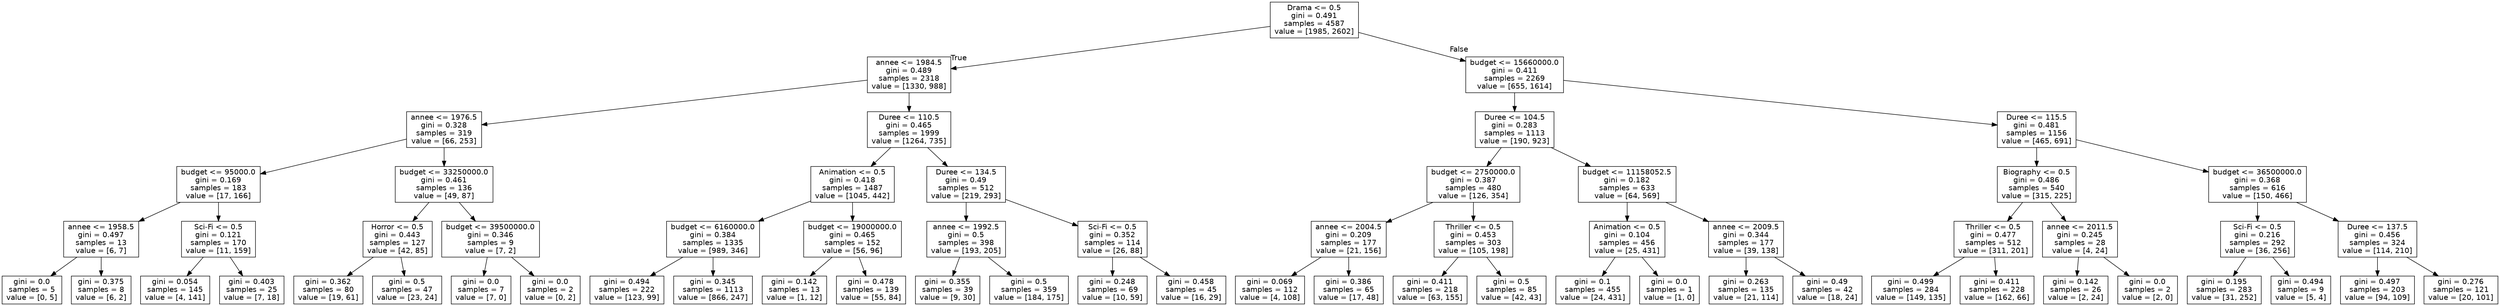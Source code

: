 digraph Tree {
node [shape=box, fontname="helvetica"] ;
edge [fontname="helvetica"] ;
0 [label="Drama <= 0.5\ngini = 0.491\nsamples = 4587\nvalue = [1985, 2602]"] ;
1 [label="annee <= 1984.5\ngini = 0.489\nsamples = 2318\nvalue = [1330, 988]"] ;
0 -> 1 [labeldistance=2.5, labelangle=45, headlabel="True"] ;
2 [label="annee <= 1976.5\ngini = 0.328\nsamples = 319\nvalue = [66, 253]"] ;
1 -> 2 ;
3 [label="budget <= 95000.0\ngini = 0.169\nsamples = 183\nvalue = [17, 166]"] ;
2 -> 3 ;
4 [label="annee <= 1958.5\ngini = 0.497\nsamples = 13\nvalue = [6, 7]"] ;
3 -> 4 ;
5 [label="gini = 0.0\nsamples = 5\nvalue = [0, 5]"] ;
4 -> 5 ;
6 [label="gini = 0.375\nsamples = 8\nvalue = [6, 2]"] ;
4 -> 6 ;
7 [label="Sci-Fi <= 0.5\ngini = 0.121\nsamples = 170\nvalue = [11, 159]"] ;
3 -> 7 ;
8 [label="gini = 0.054\nsamples = 145\nvalue = [4, 141]"] ;
7 -> 8 ;
9 [label="gini = 0.403\nsamples = 25\nvalue = [7, 18]"] ;
7 -> 9 ;
10 [label="budget <= 33250000.0\ngini = 0.461\nsamples = 136\nvalue = [49, 87]"] ;
2 -> 10 ;
11 [label="Horror <= 0.5\ngini = 0.443\nsamples = 127\nvalue = [42, 85]"] ;
10 -> 11 ;
12 [label="gini = 0.362\nsamples = 80\nvalue = [19, 61]"] ;
11 -> 12 ;
13 [label="gini = 0.5\nsamples = 47\nvalue = [23, 24]"] ;
11 -> 13 ;
14 [label="budget <= 39500000.0\ngini = 0.346\nsamples = 9\nvalue = [7, 2]"] ;
10 -> 14 ;
15 [label="gini = 0.0\nsamples = 7\nvalue = [7, 0]"] ;
14 -> 15 ;
16 [label="gini = 0.0\nsamples = 2\nvalue = [0, 2]"] ;
14 -> 16 ;
17 [label="Duree <= 110.5\ngini = 0.465\nsamples = 1999\nvalue = [1264, 735]"] ;
1 -> 17 ;
18 [label="Animation <= 0.5\ngini = 0.418\nsamples = 1487\nvalue = [1045, 442]"] ;
17 -> 18 ;
19 [label="budget <= 6160000.0\ngini = 0.384\nsamples = 1335\nvalue = [989, 346]"] ;
18 -> 19 ;
20 [label="gini = 0.494\nsamples = 222\nvalue = [123, 99]"] ;
19 -> 20 ;
21 [label="gini = 0.345\nsamples = 1113\nvalue = [866, 247]"] ;
19 -> 21 ;
22 [label="budget <= 19000000.0\ngini = 0.465\nsamples = 152\nvalue = [56, 96]"] ;
18 -> 22 ;
23 [label="gini = 0.142\nsamples = 13\nvalue = [1, 12]"] ;
22 -> 23 ;
24 [label="gini = 0.478\nsamples = 139\nvalue = [55, 84]"] ;
22 -> 24 ;
25 [label="Duree <= 134.5\ngini = 0.49\nsamples = 512\nvalue = [219, 293]"] ;
17 -> 25 ;
26 [label="annee <= 1992.5\ngini = 0.5\nsamples = 398\nvalue = [193, 205]"] ;
25 -> 26 ;
27 [label="gini = 0.355\nsamples = 39\nvalue = [9, 30]"] ;
26 -> 27 ;
28 [label="gini = 0.5\nsamples = 359\nvalue = [184, 175]"] ;
26 -> 28 ;
29 [label="Sci-Fi <= 0.5\ngini = 0.352\nsamples = 114\nvalue = [26, 88]"] ;
25 -> 29 ;
30 [label="gini = 0.248\nsamples = 69\nvalue = [10, 59]"] ;
29 -> 30 ;
31 [label="gini = 0.458\nsamples = 45\nvalue = [16, 29]"] ;
29 -> 31 ;
32 [label="budget <= 15660000.0\ngini = 0.411\nsamples = 2269\nvalue = [655, 1614]"] ;
0 -> 32 [labeldistance=2.5, labelangle=-45, headlabel="False"] ;
33 [label="Duree <= 104.5\ngini = 0.283\nsamples = 1113\nvalue = [190, 923]"] ;
32 -> 33 ;
34 [label="budget <= 2750000.0\ngini = 0.387\nsamples = 480\nvalue = [126, 354]"] ;
33 -> 34 ;
35 [label="annee <= 2004.5\ngini = 0.209\nsamples = 177\nvalue = [21, 156]"] ;
34 -> 35 ;
36 [label="gini = 0.069\nsamples = 112\nvalue = [4, 108]"] ;
35 -> 36 ;
37 [label="gini = 0.386\nsamples = 65\nvalue = [17, 48]"] ;
35 -> 37 ;
38 [label="Thriller <= 0.5\ngini = 0.453\nsamples = 303\nvalue = [105, 198]"] ;
34 -> 38 ;
39 [label="gini = 0.411\nsamples = 218\nvalue = [63, 155]"] ;
38 -> 39 ;
40 [label="gini = 0.5\nsamples = 85\nvalue = [42, 43]"] ;
38 -> 40 ;
41 [label="budget <= 11158052.5\ngini = 0.182\nsamples = 633\nvalue = [64, 569]"] ;
33 -> 41 ;
42 [label="Animation <= 0.5\ngini = 0.104\nsamples = 456\nvalue = [25, 431]"] ;
41 -> 42 ;
43 [label="gini = 0.1\nsamples = 455\nvalue = [24, 431]"] ;
42 -> 43 ;
44 [label="gini = 0.0\nsamples = 1\nvalue = [1, 0]"] ;
42 -> 44 ;
45 [label="annee <= 2009.5\ngini = 0.344\nsamples = 177\nvalue = [39, 138]"] ;
41 -> 45 ;
46 [label="gini = 0.263\nsamples = 135\nvalue = [21, 114]"] ;
45 -> 46 ;
47 [label="gini = 0.49\nsamples = 42\nvalue = [18, 24]"] ;
45 -> 47 ;
48 [label="Duree <= 115.5\ngini = 0.481\nsamples = 1156\nvalue = [465, 691]"] ;
32 -> 48 ;
49 [label="Biography <= 0.5\ngini = 0.486\nsamples = 540\nvalue = [315, 225]"] ;
48 -> 49 ;
50 [label="Thriller <= 0.5\ngini = 0.477\nsamples = 512\nvalue = [311, 201]"] ;
49 -> 50 ;
51 [label="gini = 0.499\nsamples = 284\nvalue = [149, 135]"] ;
50 -> 51 ;
52 [label="gini = 0.411\nsamples = 228\nvalue = [162, 66]"] ;
50 -> 52 ;
53 [label="annee <= 2011.5\ngini = 0.245\nsamples = 28\nvalue = [4, 24]"] ;
49 -> 53 ;
54 [label="gini = 0.142\nsamples = 26\nvalue = [2, 24]"] ;
53 -> 54 ;
55 [label="gini = 0.0\nsamples = 2\nvalue = [2, 0]"] ;
53 -> 55 ;
56 [label="budget <= 36500000.0\ngini = 0.368\nsamples = 616\nvalue = [150, 466]"] ;
48 -> 56 ;
57 [label="Sci-Fi <= 0.5\ngini = 0.216\nsamples = 292\nvalue = [36, 256]"] ;
56 -> 57 ;
58 [label="gini = 0.195\nsamples = 283\nvalue = [31, 252]"] ;
57 -> 58 ;
59 [label="gini = 0.494\nsamples = 9\nvalue = [5, 4]"] ;
57 -> 59 ;
60 [label="Duree <= 137.5\ngini = 0.456\nsamples = 324\nvalue = [114, 210]"] ;
56 -> 60 ;
61 [label="gini = 0.497\nsamples = 203\nvalue = [94, 109]"] ;
60 -> 61 ;
62 [label="gini = 0.276\nsamples = 121\nvalue = [20, 101]"] ;
60 -> 62 ;
}